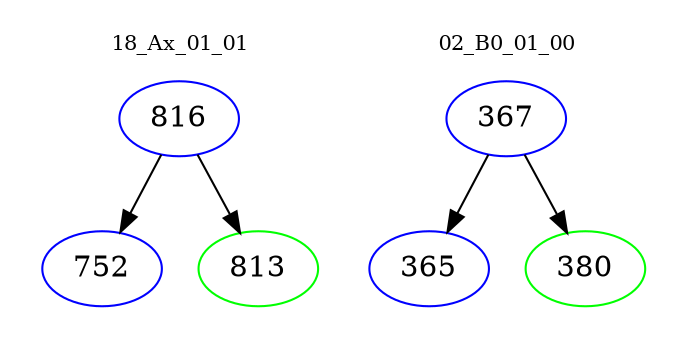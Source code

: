 digraph{
subgraph cluster_0 {
color = white
label = "18_Ax_01_01";
fontsize=10;
T0_816 [label="816", color="blue"]
T0_816 -> T0_752 [color="black"]
T0_752 [label="752", color="blue"]
T0_816 -> T0_813 [color="black"]
T0_813 [label="813", color="green"]
}
subgraph cluster_1 {
color = white
label = "02_B0_01_00";
fontsize=10;
T1_367 [label="367", color="blue"]
T1_367 -> T1_365 [color="black"]
T1_365 [label="365", color="blue"]
T1_367 -> T1_380 [color="black"]
T1_380 [label="380", color="green"]
}
}
